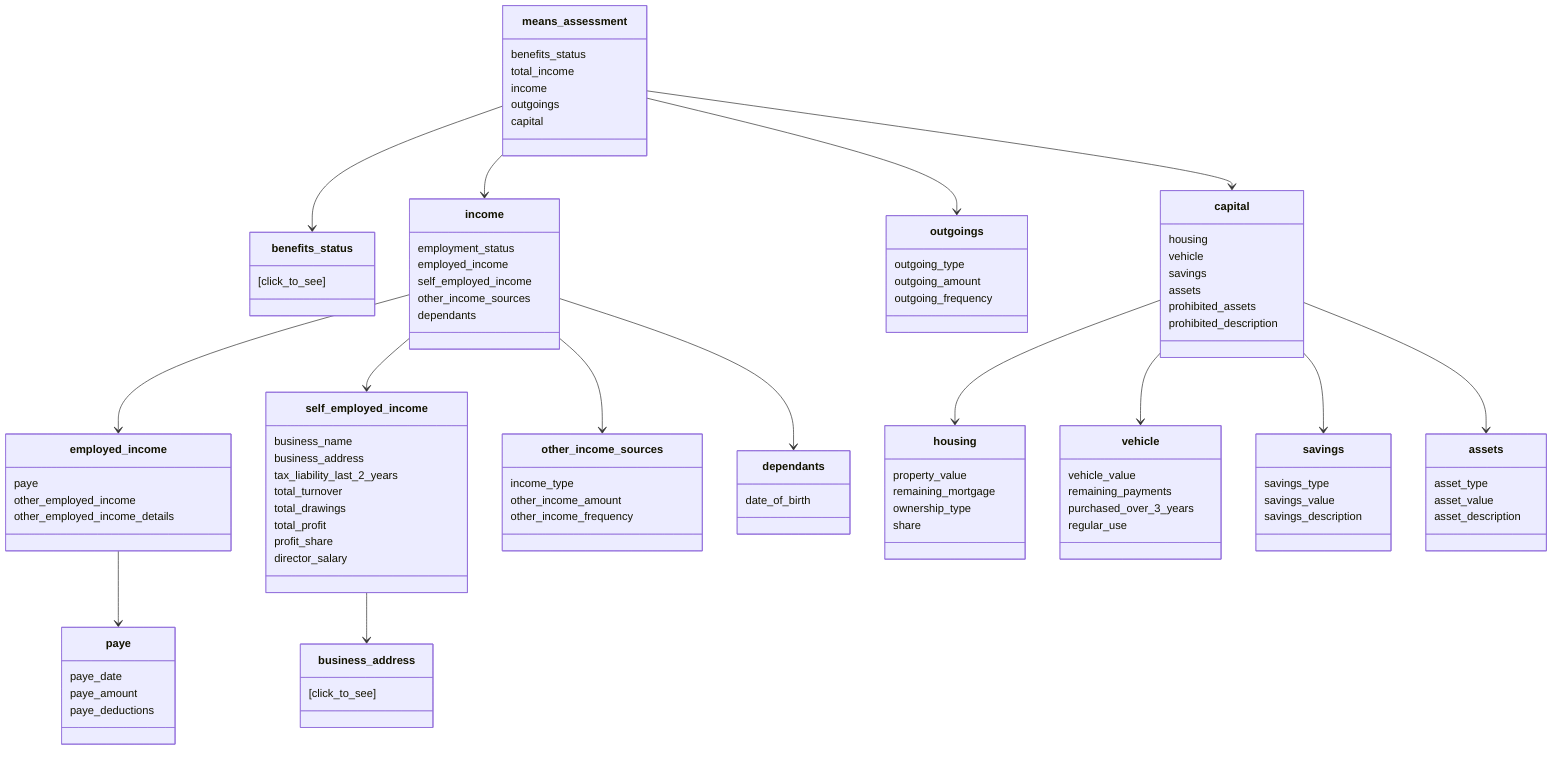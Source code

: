 classDiagram
  class means_assessment {
    benefits_status
    total_income
    income
    outgoings
    capital
  }

  means_assessment --> benefits_status
  class benefits_status {
    [click_to_see]
  }

  means_assessment --> income
  class income {
    employment_status
    employed_income
    self_employed_income
    other_income_sources
    dependants
  }

  income --> employed_income
  class employed_income {
    paye
    other_employed_income
    other_employed_income_details
  }

  employed_income --> paye
  class paye {
    paye_date
    paye_amount
    paye_deductions
  }

  income --> self_employed_income
  class self_employed_income {
    business_name
    business_address
    tax_liability_last_2_years
    total_turnover
    total_drawings
    total_profit
    profit_share
    director_salary
  }

  self_employed_income --> business_address
  class business_address {
    [click_to_see]
  }

  income --> other_income_sources
  class other_income_sources {
    income_type
    other_income_amount
    other_income_frequency
  }

  income --> dependants
  class dependants {
    date_of_birth
  }

  means_assessment --> outgoings
  class outgoings {
    outgoing_type
    outgoing_amount
    outgoing_frequency
  }

  means_assessment --> capital
  class capital {
    housing
    vehicle
    savings
    assets
    prohibited_assets
    prohibited_description
  }

  capital --> housing
  class housing {
    property_value
    remaining_mortgage
    ownership_type
    share
  }

  capital --> vehicle
  class vehicle {
    vehicle_value
    remaining_payments
    purchased_over_3_years
    regular_use
  }

  capital --> savings
  class savings {
    savings_type
    savings_value
    savings_description
  }

  capital --> assets
  class assets {
    asset_type
    asset_value
    asset_description
  }


  click benefits_status href "https://raw.githubusercontent.com/ministryofjustice/laa-schemas/main/prototyping/criminal-legal-aid/diagrams/benefits_status.svg" "Click to see benefits_status"
  click business_address href "https://raw.githubusercontent.com/ministryofjustice/laa-schemas/main/prototyping/general/diagrams/address.svg" "Click to see address"